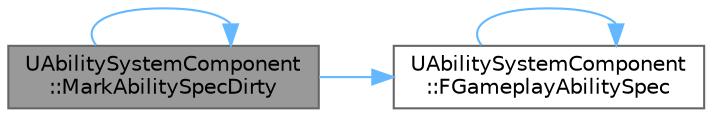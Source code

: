 digraph "UAbilitySystemComponent::MarkAbilitySpecDirty"
{
 // INTERACTIVE_SVG=YES
 // LATEX_PDF_SIZE
  bgcolor="transparent";
  edge [fontname=Helvetica,fontsize=10,labelfontname=Helvetica,labelfontsize=10];
  node [fontname=Helvetica,fontsize=10,shape=box,height=0.2,width=0.4];
  rankdir="LR";
  Node1 [id="Node000001",label="UAbilitySystemComponent\l::MarkAbilitySpecDirty",height=0.2,width=0.4,color="gray40", fillcolor="grey60", style="filled", fontcolor="black",tooltip="Call to mark that an ability spec has been modified."];
  Node1 -> Node2 [id="edge1_Node000001_Node000002",color="steelblue1",style="solid",tooltip=" "];
  Node2 [id="Node000002",label="UAbilitySystemComponent\l::FGameplayAbilitySpec",height=0.2,width=0.4,color="grey40", fillcolor="white", style="filled",URL="$d4/d2d/classUAbilitySystemComponent.html#aea8da3284f6c817e3452cada3a205ead",tooltip=" "];
  Node2 -> Node2 [id="edge2_Node000002_Node000002",color="steelblue1",style="solid",tooltip=" "];
  Node1 -> Node1 [id="edge3_Node000001_Node000001",color="steelblue1",style="solid",tooltip=" "];
}
